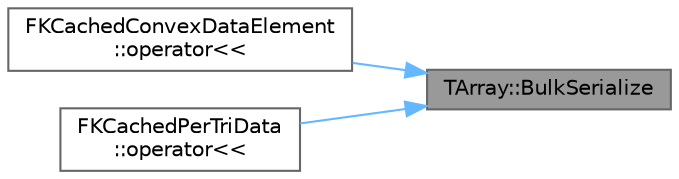 digraph "TArray::BulkSerialize"
{
 // INTERACTIVE_SVG=YES
 // LATEX_PDF_SIZE
  bgcolor="transparent";
  edge [fontname=Helvetica,fontsize=10,labelfontname=Helvetica,labelfontsize=10];
  node [fontname=Helvetica,fontsize=10,shape=box,height=0.2,width=0.4];
  rankdir="RL";
  Node1 [id="Node000001",label="TArray::BulkSerialize",height=0.2,width=0.4,color="gray40", fillcolor="grey60", style="filled", fontcolor="black",tooltip="Bulk serialize array as a single memory blob when loading."];
  Node1 -> Node2 [id="edge1_Node000001_Node000002",dir="back",color="steelblue1",style="solid",tooltip=" "];
  Node2 [id="Node000002",label="FKCachedConvexDataElement\l::operator\<\<",height=0.2,width=0.4,color="grey40", fillcolor="white", style="filled",URL="$d4/d76/classFKCachedConvexDataElement.html#a592be632f48ed469ea8de9038f6dae27",tooltip=" "];
  Node1 -> Node3 [id="edge2_Node000001_Node000003",dir="back",color="steelblue1",style="solid",tooltip=" "];
  Node3 [id="Node000003",label="FKCachedPerTriData\l::operator\<\<",height=0.2,width=0.4,color="grey40", fillcolor="white", style="filled",URL="$df/da3/structFKCachedPerTriData.html#a794e5f288571b70f0ba21bf5596b4df9",tooltip=" "];
}
